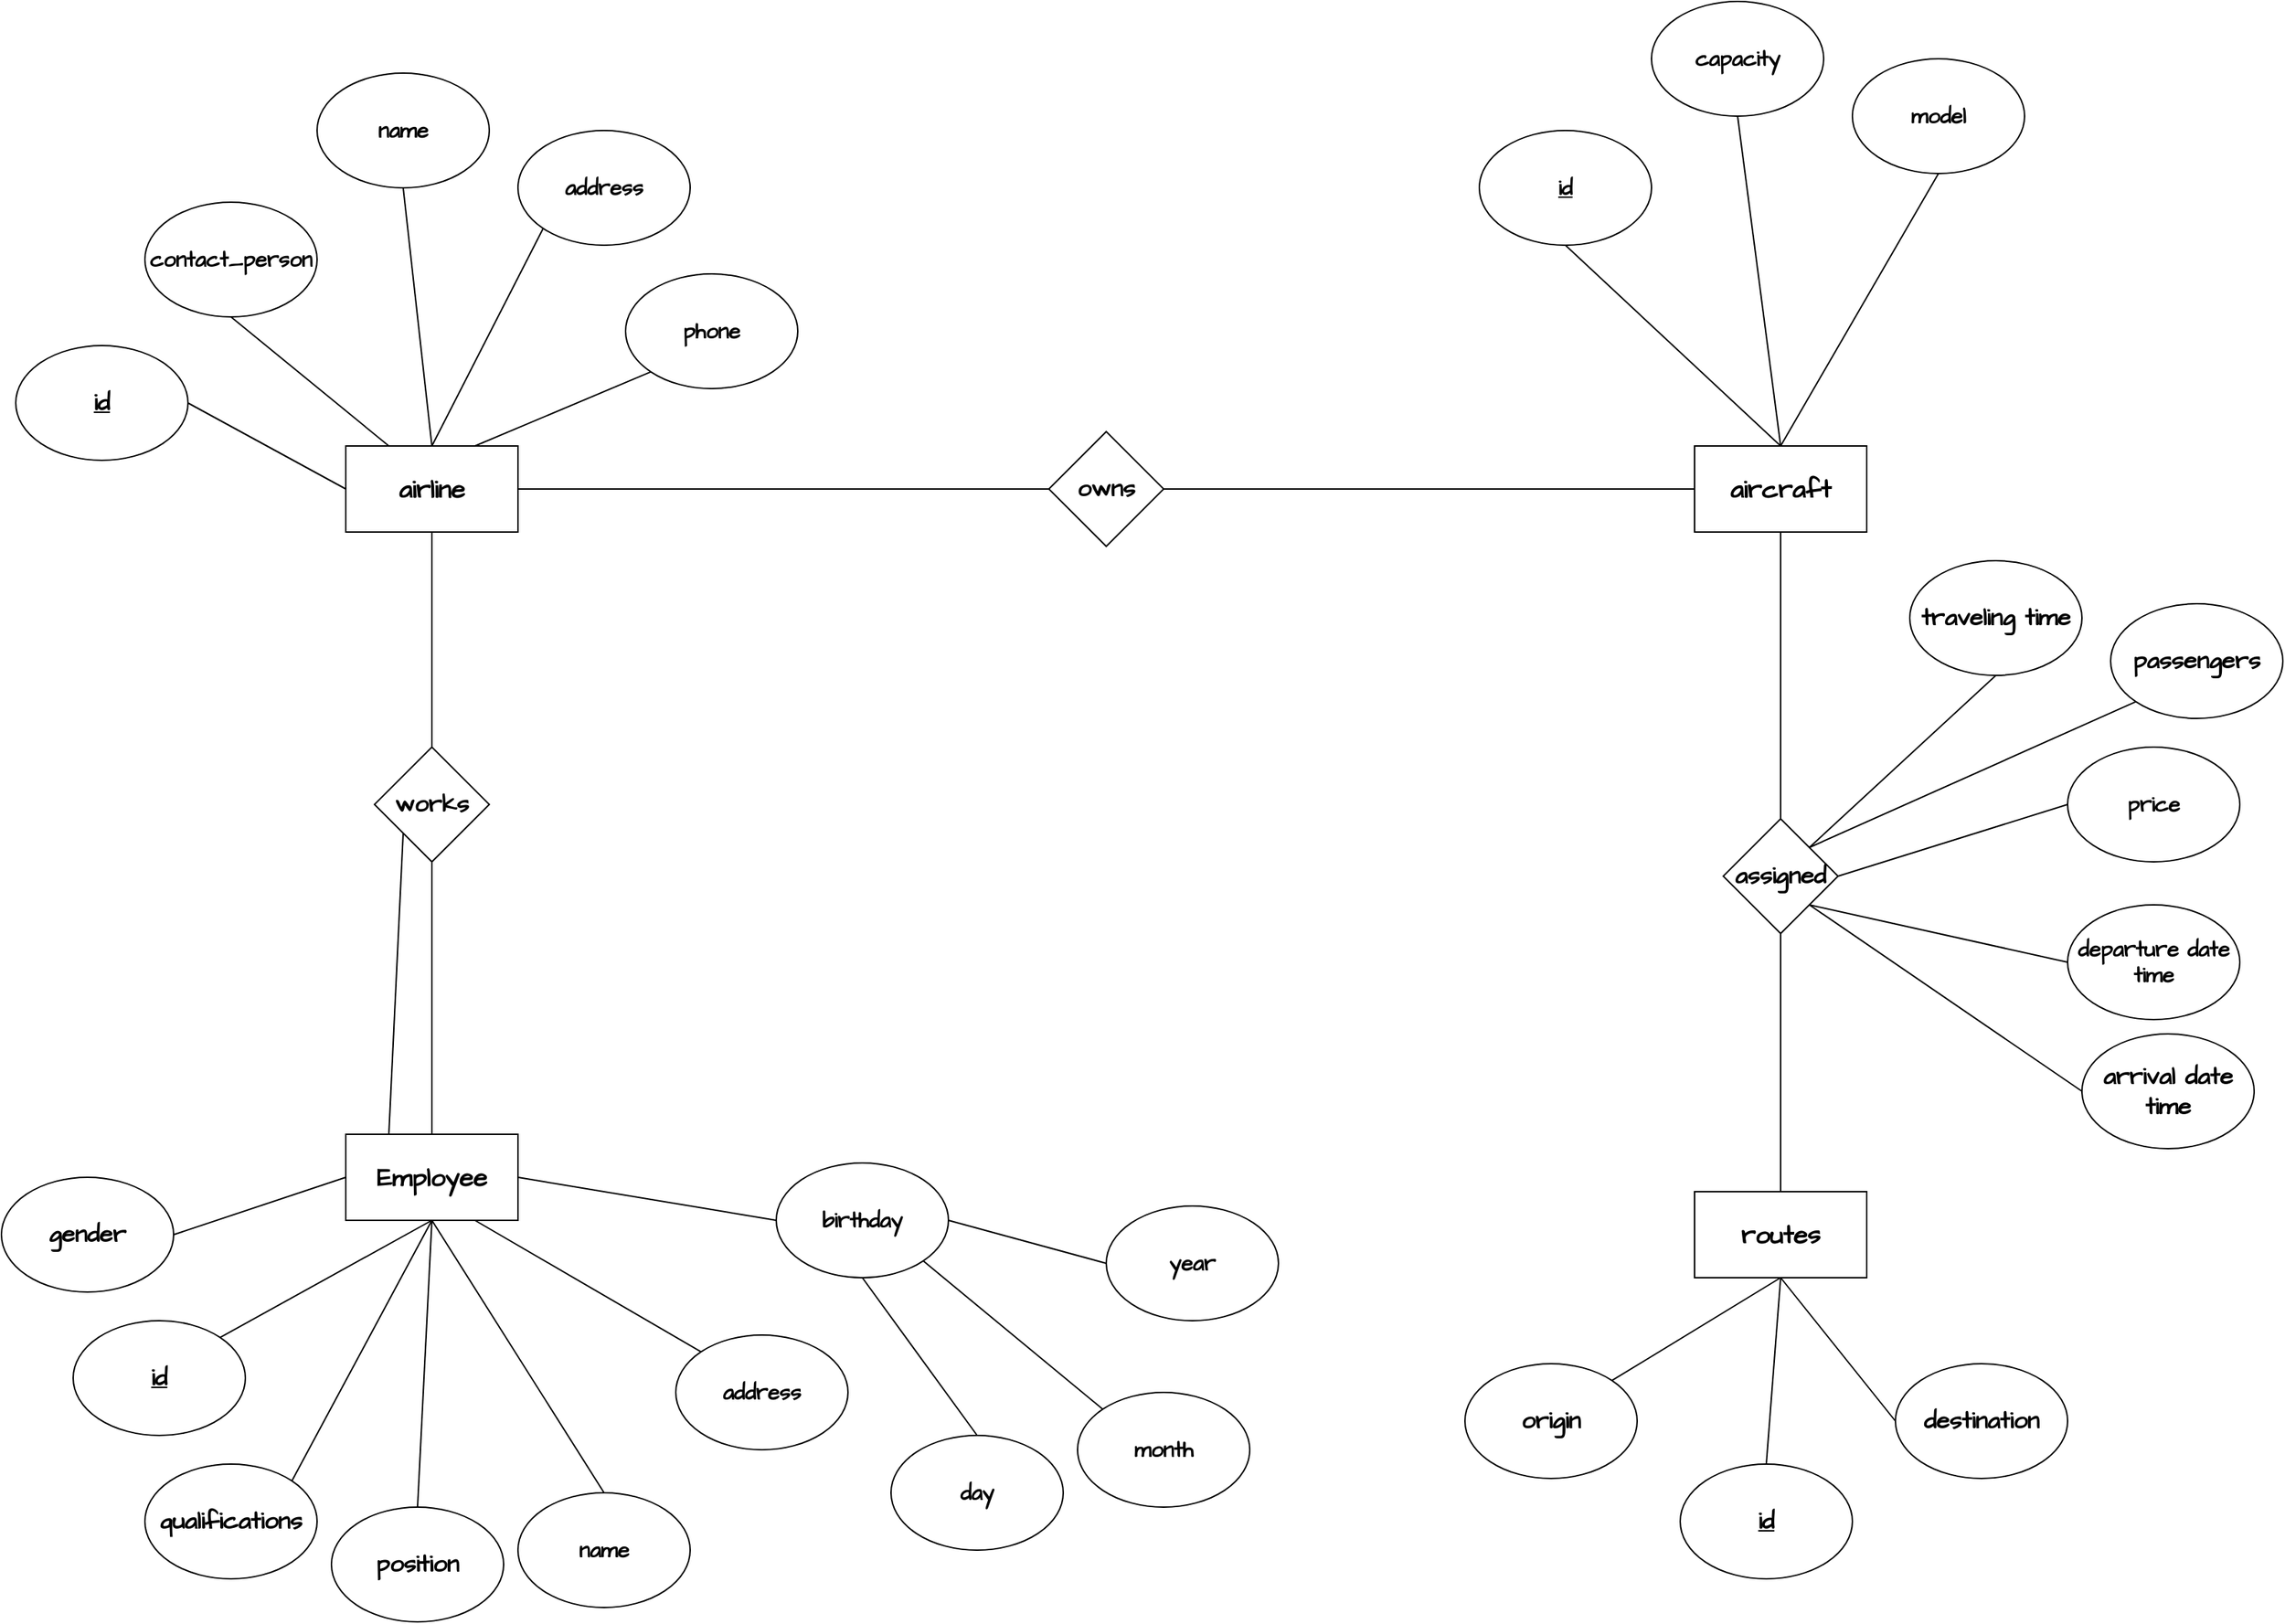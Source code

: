 <mxfile version="24.8.3">
  <diagram id="R2lEEEUBdFMjLlhIrx00" name="Page-1">
    <mxGraphModel dx="2017" dy="1732" grid="1" gridSize="10" guides="1" tooltips="1" connect="1" arrows="1" fold="1" page="1" pageScale="1" pageWidth="850" pageHeight="1100" math="0" shadow="0" extFonts="Permanent Marker^https://fonts.googleapis.com/css?family=Permanent+Marker">
      <root>
        <mxCell id="0" />
        <mxCell id="1" parent="0" />
        <mxCell id="9t7S2oEm1TQBrpZc-bR5-1" value="&lt;font size=&quot;1&quot; data-font-src=&quot;https://fonts.googleapis.com/css?family=Architects+Daughter&quot; face=&quot;Architects Daughter&quot; style=&quot;&quot;&gt;&lt;b style=&quot;font-size: 18px;&quot;&gt;airline&lt;/b&gt;&lt;/font&gt;" style="rounded=0;whiteSpace=wrap;html=1;" vertex="1" parent="1">
          <mxGeometry x="110" y="160" width="120" height="60" as="geometry" />
        </mxCell>
        <mxCell id="9t7S2oEm1TQBrpZc-bR5-2" value="&lt;font data-font-src=&quot;https://fonts.googleapis.com/css?family=Architects+Daughter&quot; face=&quot;Architects Daughter&quot; style=&quot;font-size: 17px;&quot;&gt;&lt;b&gt;&lt;u&gt;id&lt;/u&gt;&lt;/b&gt;&lt;/font&gt;" style="ellipse;whiteSpace=wrap;html=1;" vertex="1" parent="1">
          <mxGeometry x="-120" y="90" width="120" height="80" as="geometry" />
        </mxCell>
        <mxCell id="9t7S2oEm1TQBrpZc-bR5-3" value="&lt;font style=&quot;font-size: 15px;&quot; data-font-src=&quot;https://fonts.googleapis.com/css?family=Architects+Daughter&quot; face=&quot;Architects Daughter&quot;&gt;&lt;b&gt;contact_person&lt;/b&gt;&lt;/font&gt;" style="ellipse;whiteSpace=wrap;html=1;" vertex="1" parent="1">
          <mxGeometry x="-30" y="-10" width="120" height="80" as="geometry" />
        </mxCell>
        <mxCell id="9t7S2oEm1TQBrpZc-bR5-4" value="&lt;font style=&quot;font-size: 15px;&quot; data-font-src=&quot;https://fonts.googleapis.com/css?family=Architects+Daughter&quot; face=&quot;Architects Daughter&quot;&gt;&lt;b&gt;name&lt;/b&gt;&lt;/font&gt;" style="ellipse;whiteSpace=wrap;html=1;" vertex="1" parent="1">
          <mxGeometry x="90" y="-100" width="120" height="80" as="geometry" />
        </mxCell>
        <mxCell id="9t7S2oEm1TQBrpZc-bR5-5" value="&lt;font style=&quot;font-size: 15px;&quot; data-font-src=&quot;https://fonts.googleapis.com/css?family=Architects+Daughter&quot; face=&quot;Architects Daughter&quot;&gt;&lt;b&gt;address&lt;/b&gt;&lt;/font&gt;" style="ellipse;whiteSpace=wrap;html=1;" vertex="1" parent="1">
          <mxGeometry x="230" y="-60" width="120" height="80" as="geometry" />
        </mxCell>
        <mxCell id="9t7S2oEm1TQBrpZc-bR5-6" value="&lt;font style=&quot;font-size: 15px;&quot; data-font-src=&quot;https://fonts.googleapis.com/css?family=Architects+Daughter&quot; face=&quot;Architects Daughter&quot;&gt;&lt;b&gt;phone&lt;/b&gt;&lt;/font&gt;" style="ellipse;whiteSpace=wrap;html=1;" vertex="1" parent="1">
          <mxGeometry x="305" y="40" width="120" height="80" as="geometry" />
        </mxCell>
        <mxCell id="9t7S2oEm1TQBrpZc-bR5-10" value="" style="endArrow=none;html=1;rounded=0;exitX=1;exitY=0.5;exitDx=0;exitDy=0;entryX=0;entryY=0.5;entryDx=0;entryDy=0;" edge="1" parent="1" source="9t7S2oEm1TQBrpZc-bR5-2" target="9t7S2oEm1TQBrpZc-bR5-1">
          <mxGeometry width="50" height="50" relative="1" as="geometry">
            <mxPoint x="400" y="220" as="sourcePoint" />
            <mxPoint x="450" y="170" as="targetPoint" />
          </mxGeometry>
        </mxCell>
        <mxCell id="9t7S2oEm1TQBrpZc-bR5-11" value="" style="endArrow=none;html=1;rounded=0;exitX=0.5;exitY=1;exitDx=0;exitDy=0;entryX=0.25;entryY=0;entryDx=0;entryDy=0;" edge="1" parent="1" source="9t7S2oEm1TQBrpZc-bR5-3" target="9t7S2oEm1TQBrpZc-bR5-1">
          <mxGeometry width="50" height="50" relative="1" as="geometry">
            <mxPoint x="370" y="220" as="sourcePoint" />
            <mxPoint x="420" y="170" as="targetPoint" />
          </mxGeometry>
        </mxCell>
        <mxCell id="9t7S2oEm1TQBrpZc-bR5-12" value="" style="endArrow=none;html=1;rounded=0;entryX=0.5;entryY=1;entryDx=0;entryDy=0;exitX=0.5;exitY=0;exitDx=0;exitDy=0;" edge="1" parent="1" source="9t7S2oEm1TQBrpZc-bR5-1" target="9t7S2oEm1TQBrpZc-bR5-4">
          <mxGeometry width="50" height="50" relative="1" as="geometry">
            <mxPoint x="370" y="220" as="sourcePoint" />
            <mxPoint x="420" y="170" as="targetPoint" />
          </mxGeometry>
        </mxCell>
        <mxCell id="9t7S2oEm1TQBrpZc-bR5-13" value="" style="endArrow=none;html=1;rounded=0;entryX=0;entryY=1;entryDx=0;entryDy=0;" edge="1" parent="1" target="9t7S2oEm1TQBrpZc-bR5-5">
          <mxGeometry width="50" height="50" relative="1" as="geometry">
            <mxPoint x="170" y="160" as="sourcePoint" />
            <mxPoint x="420" y="170" as="targetPoint" />
          </mxGeometry>
        </mxCell>
        <mxCell id="9t7S2oEm1TQBrpZc-bR5-14" value="" style="endArrow=none;html=1;rounded=0;entryX=0;entryY=1;entryDx=0;entryDy=0;exitX=0.75;exitY=0;exitDx=0;exitDy=0;" edge="1" parent="1" source="9t7S2oEm1TQBrpZc-bR5-1" target="9t7S2oEm1TQBrpZc-bR5-6">
          <mxGeometry width="50" height="50" relative="1" as="geometry">
            <mxPoint x="370" y="220" as="sourcePoint" />
            <mxPoint x="420" y="170" as="targetPoint" />
          </mxGeometry>
        </mxCell>
        <mxCell id="9t7S2oEm1TQBrpZc-bR5-26" value="&lt;font size=&quot;1&quot; data-font-src=&quot;https://fonts.googleapis.com/css?family=Architects+Daughter&quot; face=&quot;Architects Daughter&quot; style=&quot;&quot;&gt;&lt;b style=&quot;font-size: 18px;&quot;&gt;Employee&lt;/b&gt;&lt;/font&gt;" style="rounded=0;whiteSpace=wrap;html=1;" vertex="1" parent="1">
          <mxGeometry x="110" y="640" width="120" height="60" as="geometry" />
        </mxCell>
        <mxCell id="9t7S2oEm1TQBrpZc-bR5-27" value="&lt;font data-font-src=&quot;https://fonts.googleapis.com/css?family=Architects+Daughter&quot; face=&quot;Architects Daughter&quot; style=&quot;font-size: 17px;&quot;&gt;&lt;b&gt;&lt;u&gt;id&lt;/u&gt;&lt;/b&gt;&lt;/font&gt;" style="ellipse;whiteSpace=wrap;html=1;" vertex="1" parent="1">
          <mxGeometry x="-80" y="770" width="120" height="80" as="geometry" />
        </mxCell>
        <mxCell id="9t7S2oEm1TQBrpZc-bR5-28" value="&lt;font style=&quot;font-size: 15px;&quot; data-font-src=&quot;https://fonts.googleapis.com/css?family=Architects+Daughter&quot; face=&quot;Architects Daughter&quot;&gt;&lt;b&gt;name&lt;/b&gt;&lt;/font&gt;" style="ellipse;whiteSpace=wrap;html=1;" vertex="1" parent="1">
          <mxGeometry x="230" y="890" width="120" height="80" as="geometry" />
        </mxCell>
        <mxCell id="9t7S2oEm1TQBrpZc-bR5-29" value="&lt;font style=&quot;font-size: 15px;&quot; data-font-src=&quot;https://fonts.googleapis.com/css?family=Architects+Daughter&quot; face=&quot;Architects Daughter&quot;&gt;&lt;b&gt;address&lt;/b&gt;&lt;/font&gt;" style="ellipse;whiteSpace=wrap;html=1;" vertex="1" parent="1">
          <mxGeometry x="340" y="780" width="120" height="80" as="geometry" />
        </mxCell>
        <mxCell id="9t7S2oEm1TQBrpZc-bR5-30" value="&lt;font style=&quot;font-size: 15px;&quot; data-font-src=&quot;https://fonts.googleapis.com/css?family=Architects+Daughter&quot; face=&quot;Architects Daughter&quot;&gt;&lt;b&gt;birthday&lt;/b&gt;&lt;/font&gt;" style="ellipse;whiteSpace=wrap;html=1;" vertex="1" parent="1">
          <mxGeometry x="410" y="660" width="120" height="80" as="geometry" />
        </mxCell>
        <mxCell id="9t7S2oEm1TQBrpZc-bR5-32" value="&lt;font data-font-src=&quot;https://fonts.googleapis.com/css?family=Architects+Daughter&quot; face=&quot;Architects Daughter&quot; style=&quot;font-size: 17px;&quot;&gt;&lt;b&gt;gender&lt;/b&gt;&lt;/font&gt;" style="ellipse;whiteSpace=wrap;html=1;" vertex="1" parent="1">
          <mxGeometry x="-130" y="670" width="120" height="80" as="geometry" />
        </mxCell>
        <mxCell id="9t7S2oEm1TQBrpZc-bR5-33" value="&lt;font data-font-src=&quot;https://fonts.googleapis.com/css?family=Architects+Daughter&quot; face=&quot;Architects Daughter&quot; style=&quot;font-size: 17px;&quot;&gt;&lt;b&gt;position&lt;/b&gt;&lt;/font&gt;" style="ellipse;whiteSpace=wrap;html=1;" vertex="1" parent="1">
          <mxGeometry x="100" y="900" width="120" height="80" as="geometry" />
        </mxCell>
        <mxCell id="9t7S2oEm1TQBrpZc-bR5-34" value="&lt;font style=&quot;font-size: 15px;&quot; data-font-src=&quot;https://fonts.googleapis.com/css?family=Architects+Daughter&quot; face=&quot;Architects Daughter&quot;&gt;&lt;b&gt;day&lt;/b&gt;&lt;/font&gt;" style="ellipse;whiteSpace=wrap;html=1;" vertex="1" parent="1">
          <mxGeometry x="490" y="850" width="120" height="80" as="geometry" />
        </mxCell>
        <mxCell id="9t7S2oEm1TQBrpZc-bR5-35" value="&lt;font style=&quot;font-size: 15px;&quot; data-font-src=&quot;https://fonts.googleapis.com/css?family=Architects+Daughter&quot; face=&quot;Architects Daughter&quot;&gt;&lt;b&gt;month&lt;/b&gt;&lt;/font&gt;" style="ellipse;whiteSpace=wrap;html=1;" vertex="1" parent="1">
          <mxGeometry x="620" y="820" width="120" height="80" as="geometry" />
        </mxCell>
        <mxCell id="9t7S2oEm1TQBrpZc-bR5-37" value="&lt;font style=&quot;font-size: 15px;&quot; data-font-src=&quot;https://fonts.googleapis.com/css?family=Architects+Daughter&quot; face=&quot;Architects Daughter&quot;&gt;&lt;b&gt;year&lt;/b&gt;&lt;/font&gt;" style="ellipse;whiteSpace=wrap;html=1;" vertex="1" parent="1">
          <mxGeometry x="640" y="690" width="120" height="80" as="geometry" />
        </mxCell>
        <mxCell id="9t7S2oEm1TQBrpZc-bR5-39" value="" style="endArrow=none;html=1;rounded=0;entryX=1;entryY=0.5;entryDx=0;entryDy=0;exitX=0;exitY=0.5;exitDx=0;exitDy=0;" edge="1" parent="1" source="9t7S2oEm1TQBrpZc-bR5-30" target="9t7S2oEm1TQBrpZc-bR5-26">
          <mxGeometry width="50" height="50" relative="1" as="geometry">
            <mxPoint x="60" y="710" as="sourcePoint" />
            <mxPoint x="110" y="660" as="targetPoint" />
          </mxGeometry>
        </mxCell>
        <mxCell id="9t7S2oEm1TQBrpZc-bR5-40" value="" style="endArrow=none;html=1;rounded=0;entryX=0.75;entryY=1;entryDx=0;entryDy=0;exitX=0;exitY=0;exitDx=0;exitDy=0;" edge="1" parent="1" source="9t7S2oEm1TQBrpZc-bR5-29" target="9t7S2oEm1TQBrpZc-bR5-26">
          <mxGeometry width="50" height="50" relative="1" as="geometry">
            <mxPoint x="60" y="710" as="sourcePoint" />
            <mxPoint x="110" y="660" as="targetPoint" />
          </mxGeometry>
        </mxCell>
        <mxCell id="9t7S2oEm1TQBrpZc-bR5-41" value="" style="endArrow=none;html=1;rounded=0;entryX=0.5;entryY=1;entryDx=0;entryDy=0;exitX=0.5;exitY=0;exitDx=0;exitDy=0;entryPerimeter=0;" edge="1" parent="1" source="9t7S2oEm1TQBrpZc-bR5-28" target="9t7S2oEm1TQBrpZc-bR5-26">
          <mxGeometry width="50" height="50" relative="1" as="geometry">
            <mxPoint x="328" y="802" as="sourcePoint" />
            <mxPoint x="170" y="710" as="targetPoint" />
          </mxGeometry>
        </mxCell>
        <mxCell id="9t7S2oEm1TQBrpZc-bR5-43" value="" style="endArrow=none;html=1;rounded=0;entryX=0.5;entryY=1;entryDx=0;entryDy=0;exitX=0.5;exitY=0;exitDx=0;exitDy=0;" edge="1" parent="1" source="9t7S2oEm1TQBrpZc-bR5-33" target="9t7S2oEm1TQBrpZc-bR5-26">
          <mxGeometry width="50" height="50" relative="1" as="geometry">
            <mxPoint x="240" y="900" as="sourcePoint" />
            <mxPoint x="120" y="710" as="targetPoint" />
          </mxGeometry>
        </mxCell>
        <mxCell id="9t7S2oEm1TQBrpZc-bR5-44" value="" style="endArrow=none;html=1;rounded=0;entryX=0.5;entryY=1;entryDx=0;entryDy=0;exitX=1;exitY=0;exitDx=0;exitDy=0;" edge="1" parent="1" source="9t7S2oEm1TQBrpZc-bR5-27" target="9t7S2oEm1TQBrpZc-bR5-26">
          <mxGeometry width="50" height="50" relative="1" as="geometry">
            <mxPoint x="130" y="900" as="sourcePoint" />
            <mxPoint x="10" y="710" as="targetPoint" />
          </mxGeometry>
        </mxCell>
        <mxCell id="9t7S2oEm1TQBrpZc-bR5-45" value="" style="endArrow=none;html=1;rounded=0;entryX=0;entryY=0.5;entryDx=0;entryDy=0;exitX=1;exitY=0.5;exitDx=0;exitDy=0;" edge="1" parent="1" source="9t7S2oEm1TQBrpZc-bR5-32" target="9t7S2oEm1TQBrpZc-bR5-26">
          <mxGeometry width="50" height="50" relative="1" as="geometry">
            <mxPoint x="-10" y="770" as="sourcePoint" />
            <mxPoint x="-130" y="580" as="targetPoint" />
          </mxGeometry>
        </mxCell>
        <mxCell id="9t7S2oEm1TQBrpZc-bR5-46" value="" style="endArrow=none;html=1;rounded=0;entryX=1;entryY=0.5;entryDx=0;entryDy=0;exitX=0;exitY=0.5;exitDx=0;exitDy=0;" edge="1" parent="1" source="9t7S2oEm1TQBrpZc-bR5-37" target="9t7S2oEm1TQBrpZc-bR5-30">
          <mxGeometry width="50" height="50" relative="1" as="geometry">
            <mxPoint x="678" y="776.14" as="sourcePoint" />
            <mxPoint x="520" y="684.14" as="targetPoint" />
          </mxGeometry>
        </mxCell>
        <mxCell id="9t7S2oEm1TQBrpZc-bR5-47" value="" style="endArrow=none;html=1;rounded=0;entryX=1;entryY=1;entryDx=0;entryDy=0;exitX=0;exitY=0;exitDx=0;exitDy=0;" edge="1" parent="1" source="9t7S2oEm1TQBrpZc-bR5-35" target="9t7S2oEm1TQBrpZc-bR5-30">
          <mxGeometry width="50" height="50" relative="1" as="geometry">
            <mxPoint x="629" y="842" as="sourcePoint" />
            <mxPoint x="471" y="750" as="targetPoint" />
          </mxGeometry>
        </mxCell>
        <mxCell id="9t7S2oEm1TQBrpZc-bR5-48" value="" style="endArrow=none;html=1;rounded=0;entryX=0.5;entryY=1;entryDx=0;entryDy=0;exitX=0.5;exitY=0;exitDx=0;exitDy=0;" edge="1" parent="1" source="9t7S2oEm1TQBrpZc-bR5-34" target="9t7S2oEm1TQBrpZc-bR5-30">
          <mxGeometry width="50" height="50" relative="1" as="geometry">
            <mxPoint x="598" y="890" as="sourcePoint" />
            <mxPoint x="440" y="798" as="targetPoint" />
          </mxGeometry>
        </mxCell>
        <mxCell id="9t7S2oEm1TQBrpZc-bR5-49" value="&lt;font data-font-src=&quot;https://fonts.googleapis.com/css?family=Architects+Daughter&quot; face=&quot;Architects Daughter&quot; style=&quot;font-size: 17px;&quot;&gt;&lt;b&gt;qualifications&lt;/b&gt;&lt;/font&gt;" style="ellipse;whiteSpace=wrap;html=1;" vertex="1" parent="1">
          <mxGeometry x="-30" y="870" width="120" height="80" as="geometry" />
        </mxCell>
        <mxCell id="9t7S2oEm1TQBrpZc-bR5-50" value="" style="endArrow=none;html=1;rounded=0;entryX=0.5;entryY=1;entryDx=0;entryDy=0;exitX=1;exitY=0;exitDx=0;exitDy=0;" edge="1" parent="1" source="9t7S2oEm1TQBrpZc-bR5-49" target="9t7S2oEm1TQBrpZc-bR5-26">
          <mxGeometry width="50" height="50" relative="1" as="geometry">
            <mxPoint x="120" y="890" as="sourcePoint" />
            <mxPoint x="130" y="690" as="targetPoint" />
          </mxGeometry>
        </mxCell>
        <mxCell id="9t7S2oEm1TQBrpZc-bR5-52" value="&lt;font data-font-src=&quot;https://fonts.googleapis.com/css?family=Architects+Daughter&quot; face=&quot;Architects Daughter&quot; style=&quot;font-size: 17px;&quot;&gt;&lt;b&gt;works&lt;/b&gt;&lt;/font&gt;" style="rhombus;whiteSpace=wrap;html=1;" vertex="1" parent="1">
          <mxGeometry x="130" y="370" width="80" height="80" as="geometry" />
        </mxCell>
        <mxCell id="9t7S2oEm1TQBrpZc-bR5-53" value="" style="endArrow=none;html=1;rounded=0;entryX=0.5;entryY=1;entryDx=0;entryDy=0;exitX=0.5;exitY=0;exitDx=0;exitDy=0;" edge="1" parent="1" source="9t7S2oEm1TQBrpZc-bR5-52" target="9t7S2oEm1TQBrpZc-bR5-1">
          <mxGeometry width="50" height="50" relative="1" as="geometry">
            <mxPoint x="190" y="580" as="sourcePoint" />
            <mxPoint x="240" y="530" as="targetPoint" />
          </mxGeometry>
        </mxCell>
        <mxCell id="9t7S2oEm1TQBrpZc-bR5-54" value="" style="endArrow=none;html=1;rounded=0;entryX=0.5;entryY=1;entryDx=0;entryDy=0;exitX=0.5;exitY=0;exitDx=0;exitDy=0;" edge="1" parent="1" source="9t7S2oEm1TQBrpZc-bR5-26" target="9t7S2oEm1TQBrpZc-bR5-52">
          <mxGeometry width="50" height="50" relative="1" as="geometry">
            <mxPoint x="190" y="580" as="sourcePoint" />
            <mxPoint x="240" y="530" as="targetPoint" />
          </mxGeometry>
        </mxCell>
        <mxCell id="9t7S2oEm1TQBrpZc-bR5-55" value="" style="endArrow=none;html=1;rounded=0;entryX=0;entryY=1;entryDx=0;entryDy=0;exitX=0.25;exitY=0;exitDx=0;exitDy=0;" edge="1" parent="1" source="9t7S2oEm1TQBrpZc-bR5-26" target="9t7S2oEm1TQBrpZc-bR5-52">
          <mxGeometry width="50" height="50" relative="1" as="geometry">
            <mxPoint x="140" y="630" as="sourcePoint" />
            <mxPoint x="240" y="530" as="targetPoint" />
          </mxGeometry>
        </mxCell>
        <mxCell id="9t7S2oEm1TQBrpZc-bR5-56" value="&lt;font size=&quot;1&quot; data-font-src=&quot;https://fonts.googleapis.com/css?family=Architects+Daughter&quot; face=&quot;Architects Daughter&quot; style=&quot;&quot;&gt;&lt;b style=&quot;font-size: 18px;&quot;&gt;aircraft&lt;/b&gt;&lt;/font&gt;" style="rounded=0;whiteSpace=wrap;html=1;" vertex="1" parent="1">
          <mxGeometry x="1050" y="160" width="120" height="60" as="geometry" />
        </mxCell>
        <mxCell id="9t7S2oEm1TQBrpZc-bR5-58" value="&lt;font style=&quot;font-size: 15px;&quot; data-font-src=&quot;https://fonts.googleapis.com/css?family=Architects+Daughter&quot; face=&quot;Architects Daughter&quot;&gt;&lt;b&gt;&lt;u&gt;id&lt;/u&gt;&lt;/b&gt;&lt;/font&gt;" style="ellipse;whiteSpace=wrap;html=1;" vertex="1" parent="1">
          <mxGeometry x="900" y="-60" width="120" height="80" as="geometry" />
        </mxCell>
        <mxCell id="9t7S2oEm1TQBrpZc-bR5-59" value="&lt;font style=&quot;font-size: 15px;&quot; data-font-src=&quot;https://fonts.googleapis.com/css?family=Architects+Daughter&quot; face=&quot;Architects Daughter&quot;&gt;&lt;b&gt;capacity&lt;/b&gt;&lt;/font&gt;" style="ellipse;whiteSpace=wrap;html=1;" vertex="1" parent="1">
          <mxGeometry x="1020" y="-150" width="120" height="80" as="geometry" />
        </mxCell>
        <mxCell id="9t7S2oEm1TQBrpZc-bR5-60" value="&lt;font style=&quot;font-size: 15px;&quot; data-font-src=&quot;https://fonts.googleapis.com/css?family=Architects+Daughter&quot; face=&quot;Architects Daughter&quot;&gt;&lt;b&gt;model&lt;/b&gt;&lt;/font&gt;" style="ellipse;whiteSpace=wrap;html=1;" vertex="1" parent="1">
          <mxGeometry x="1160" y="-110" width="120" height="80" as="geometry" />
        </mxCell>
        <mxCell id="9t7S2oEm1TQBrpZc-bR5-62" value="" style="endArrow=none;html=1;rounded=0;entryX=0.5;entryY=1;entryDx=0;entryDy=0;exitX=0.5;exitY=0;exitDx=0;exitDy=0;" edge="1" parent="1" source="9t7S2oEm1TQBrpZc-bR5-56" target="9t7S2oEm1TQBrpZc-bR5-58">
          <mxGeometry width="50" height="50" relative="1" as="geometry">
            <mxPoint x="942.43" y="151.72" as="sourcePoint" />
            <mxPoint x="1020.43" y="-0.28" as="targetPoint" />
          </mxGeometry>
        </mxCell>
        <mxCell id="9t7S2oEm1TQBrpZc-bR5-63" value="" style="endArrow=none;html=1;rounded=0;entryX=0.5;entryY=1;entryDx=0;entryDy=0;exitX=0.5;exitY=0;exitDx=0;exitDy=0;" edge="1" parent="1" source="9t7S2oEm1TQBrpZc-bR5-56" target="9t7S2oEm1TQBrpZc-bR5-59">
          <mxGeometry width="50" height="50" relative="1" as="geometry">
            <mxPoint x="1190" y="140" as="sourcePoint" />
            <mxPoint x="1070" as="targetPoint" />
          </mxGeometry>
        </mxCell>
        <mxCell id="9t7S2oEm1TQBrpZc-bR5-64" value="" style="endArrow=none;html=1;rounded=0;exitX=0.5;exitY=0;exitDx=0;exitDy=0;entryX=0.5;entryY=1;entryDx=0;entryDy=0;" edge="1" parent="1" source="9t7S2oEm1TQBrpZc-bR5-56" target="9t7S2oEm1TQBrpZc-bR5-60">
          <mxGeometry width="50" height="50" relative="1" as="geometry">
            <mxPoint x="1200" y="150" as="sourcePoint" />
            <mxPoint x="1220" y="-20" as="targetPoint" />
          </mxGeometry>
        </mxCell>
        <mxCell id="9t7S2oEm1TQBrpZc-bR5-65" value="&lt;font data-font-src=&quot;https://fonts.googleapis.com/css?family=Architects+Daughter&quot; face=&quot;Architects Daughter&quot; style=&quot;font-size: 17px;&quot;&gt;&lt;b&gt;owns&lt;/b&gt;&lt;/font&gt;" style="rhombus;whiteSpace=wrap;html=1;" vertex="1" parent="1">
          <mxGeometry x="600" y="150" width="80" height="80" as="geometry" />
        </mxCell>
        <mxCell id="9t7S2oEm1TQBrpZc-bR5-66" value="" style="endArrow=none;html=1;rounded=0;entryX=0;entryY=0.5;entryDx=0;entryDy=0;exitX=1;exitY=0.5;exitDx=0;exitDy=0;" edge="1" parent="1" source="9t7S2oEm1TQBrpZc-bR5-1" target="9t7S2oEm1TQBrpZc-bR5-65">
          <mxGeometry width="50" height="50" relative="1" as="geometry">
            <mxPoint x="390" y="430" as="sourcePoint" />
            <mxPoint x="440" y="380" as="targetPoint" />
          </mxGeometry>
        </mxCell>
        <mxCell id="9t7S2oEm1TQBrpZc-bR5-67" value="" style="endArrow=none;html=1;rounded=0;entryX=0;entryY=0.5;entryDx=0;entryDy=0;exitX=1;exitY=0.5;exitDx=0;exitDy=0;" edge="1" parent="1" source="9t7S2oEm1TQBrpZc-bR5-65" target="9t7S2oEm1TQBrpZc-bR5-56">
          <mxGeometry width="50" height="50" relative="1" as="geometry">
            <mxPoint x="710" y="180" as="sourcePoint" />
            <mxPoint x="1080" y="180" as="targetPoint" />
          </mxGeometry>
        </mxCell>
        <mxCell id="9t7S2oEm1TQBrpZc-bR5-68" value="&lt;font size=&quot;1&quot; data-font-src=&quot;https://fonts.googleapis.com/css?family=Architects+Daughter&quot; face=&quot;Architects Daughter&quot; style=&quot;&quot;&gt;&lt;b style=&quot;font-size: 18px;&quot;&gt;routes&lt;/b&gt;&lt;/font&gt;" style="rounded=0;whiteSpace=wrap;html=1;" vertex="1" parent="1">
          <mxGeometry x="1050" y="680" width="120" height="60" as="geometry" />
        </mxCell>
        <mxCell id="9t7S2oEm1TQBrpZc-bR5-69" value="&lt;font data-font-src=&quot;https://fonts.googleapis.com/css?family=Architects+Daughter&quot; face=&quot;Architects Daughter&quot; style=&quot;font-size: 17px;&quot;&gt;&lt;b&gt;assigned&lt;/b&gt;&lt;/font&gt;" style="rhombus;whiteSpace=wrap;html=1;" vertex="1" parent="1">
          <mxGeometry x="1070" y="420" width="80" height="80" as="geometry" />
        </mxCell>
        <mxCell id="9t7S2oEm1TQBrpZc-bR5-70" value="" style="endArrow=none;html=1;rounded=0;entryX=0.5;entryY=1;entryDx=0;entryDy=0;exitX=0.5;exitY=0;exitDx=0;exitDy=0;" edge="1" parent="1" source="9t7S2oEm1TQBrpZc-bR5-69" target="9t7S2oEm1TQBrpZc-bR5-56">
          <mxGeometry width="50" height="50" relative="1" as="geometry">
            <mxPoint x="760" y="610" as="sourcePoint" />
            <mxPoint x="810" y="560" as="targetPoint" />
          </mxGeometry>
        </mxCell>
        <mxCell id="9t7S2oEm1TQBrpZc-bR5-71" value="" style="endArrow=none;html=1;rounded=0;entryX=0.5;entryY=1;entryDx=0;entryDy=0;exitX=0.5;exitY=0;exitDx=0;exitDy=0;" edge="1" parent="1" source="9t7S2oEm1TQBrpZc-bR5-68" target="9t7S2oEm1TQBrpZc-bR5-69">
          <mxGeometry width="50" height="50" relative="1" as="geometry">
            <mxPoint x="760" y="610" as="sourcePoint" />
            <mxPoint x="810" y="560" as="targetPoint" />
          </mxGeometry>
        </mxCell>
        <mxCell id="9t7S2oEm1TQBrpZc-bR5-72" value="&lt;font data-font-src=&quot;https://fonts.googleapis.com/css?family=Architects+Daughter&quot; face=&quot;Architects Daughter&quot; style=&quot;font-size: 17px;&quot;&gt;&lt;b&gt;passengers&lt;/b&gt;&lt;/font&gt;" style="ellipse;whiteSpace=wrap;html=1;" vertex="1" parent="1">
          <mxGeometry x="1340" y="270" width="120" height="80" as="geometry" />
        </mxCell>
        <mxCell id="9t7S2oEm1TQBrpZc-bR5-73" value="&lt;font style=&quot;font-size: 15px;&quot; data-font-src=&quot;https://fonts.googleapis.com/css?family=Architects+Daughter&quot; face=&quot;Architects Daughter&quot;&gt;&lt;b&gt;price&lt;/b&gt;&lt;/font&gt;" style="ellipse;whiteSpace=wrap;html=1;" vertex="1" parent="1">
          <mxGeometry x="1310" y="370" width="120" height="80" as="geometry" />
        </mxCell>
        <mxCell id="9t7S2oEm1TQBrpZc-bR5-74" value="&lt;font face=&quot;Architects Daughter&quot;&gt;&lt;span style=&quot;font-size: 15px;&quot;&gt;&lt;b&gt;departure date time&lt;/b&gt;&lt;/span&gt;&lt;/font&gt;" style="ellipse;whiteSpace=wrap;html=1;" vertex="1" parent="1">
          <mxGeometry x="1310" y="480" width="120" height="80" as="geometry" />
        </mxCell>
        <mxCell id="9t7S2oEm1TQBrpZc-bR5-75" value="&lt;span id=&quot;docs-internal-guid-20065bb7-7fff-2f70-83fb-76d57429f38e&quot;&gt;&lt;span style=&quot;background-color: transparent; font-variant-numeric: normal; font-variant-east-asian: normal; font-variant-alternates: normal; font-variant-position: normal; vertical-align: baseline; white-space-collapse: preserve;&quot;&gt;&lt;font data-font-src=&quot;https://fonts.googleapis.com/css?family=Architects+Daughter&quot; face=&quot;Architects Daughter&quot; style=&quot;font-size: 17px;&quot;&gt;&lt;b&gt;arrival date time&lt;/b&gt;&lt;/font&gt;&lt;/span&gt;&lt;/span&gt;" style="ellipse;whiteSpace=wrap;html=1;" vertex="1" parent="1">
          <mxGeometry x="1320" y="570" width="120" height="80" as="geometry" />
        </mxCell>
        <mxCell id="9t7S2oEm1TQBrpZc-bR5-76" value="&lt;span id=&quot;docs-internal-guid-20065bb7-7fff-2f70-83fb-76d57429f38e&quot;&gt;&lt;span style=&quot;background-color: transparent; font-variant-numeric: normal; font-variant-east-asian: normal; font-variant-alternates: normal; font-variant-position: normal; vertical-align: baseline; white-space-collapse: preserve;&quot;&gt;&lt;font data-font-src=&quot;https://fonts.googleapis.com/css?family=Architects+Daughter&quot; face=&quot;Architects Daughter&quot; style=&quot;font-size: 17px;&quot;&gt;&lt;b&gt;traveling time&lt;/b&gt;&lt;/font&gt;&lt;/span&gt;&lt;/span&gt;" style="ellipse;whiteSpace=wrap;html=1;" vertex="1" parent="1">
          <mxGeometry x="1200" y="240" width="120" height="80" as="geometry" />
        </mxCell>
        <mxCell id="9t7S2oEm1TQBrpZc-bR5-80" value="" style="endArrow=none;html=1;rounded=0;entryX=1;entryY=0;entryDx=0;entryDy=0;exitX=0;exitY=1;exitDx=0;exitDy=0;" edge="1" parent="1" source="9t7S2oEm1TQBrpZc-bR5-72" target="9t7S2oEm1TQBrpZc-bR5-69">
          <mxGeometry width="50" height="50" relative="1" as="geometry">
            <mxPoint x="840" y="520" as="sourcePoint" />
            <mxPoint x="1360" y="370" as="targetPoint" />
          </mxGeometry>
        </mxCell>
        <mxCell id="9t7S2oEm1TQBrpZc-bR5-81" value="" style="endArrow=none;html=1;rounded=0;entryX=1;entryY=0.5;entryDx=0;entryDy=0;exitX=0;exitY=0.5;exitDx=0;exitDy=0;" edge="1" parent="1" source="9t7S2oEm1TQBrpZc-bR5-73" target="9t7S2oEm1TQBrpZc-bR5-69">
          <mxGeometry width="50" height="50" relative="1" as="geometry">
            <mxPoint x="840" y="520" as="sourcePoint" />
            <mxPoint x="1390" y="370" as="targetPoint" />
          </mxGeometry>
        </mxCell>
        <mxCell id="9t7S2oEm1TQBrpZc-bR5-82" value="" style="endArrow=none;html=1;rounded=0;entryX=1;entryY=1;entryDx=0;entryDy=0;exitX=0;exitY=0.5;exitDx=0;exitDy=0;" edge="1" parent="1" source="9t7S2oEm1TQBrpZc-bR5-74" target="9t7S2oEm1TQBrpZc-bR5-69">
          <mxGeometry width="50" height="50" relative="1" as="geometry">
            <mxPoint x="840" y="520" as="sourcePoint" />
            <mxPoint x="1390" y="370" as="targetPoint" />
          </mxGeometry>
        </mxCell>
        <mxCell id="9t7S2oEm1TQBrpZc-bR5-83" value="" style="endArrow=none;html=1;rounded=0;entryX=1;entryY=1;entryDx=0;entryDy=0;exitX=0;exitY=0.5;exitDx=0;exitDy=0;" edge="1" parent="1" source="9t7S2oEm1TQBrpZc-bR5-75" target="9t7S2oEm1TQBrpZc-bR5-69">
          <mxGeometry width="50" height="50" relative="1" as="geometry">
            <mxPoint x="840" y="520" as="sourcePoint" />
            <mxPoint x="1390" y="370" as="targetPoint" />
          </mxGeometry>
        </mxCell>
        <mxCell id="9t7S2oEm1TQBrpZc-bR5-84" value="" style="endArrow=none;html=1;rounded=0;entryX=1;entryY=0;entryDx=0;entryDy=0;exitX=0.5;exitY=1;exitDx=0;exitDy=0;" edge="1" parent="1" source="9t7S2oEm1TQBrpZc-bR5-76" target="9t7S2oEm1TQBrpZc-bR5-69">
          <mxGeometry width="50" height="50" relative="1" as="geometry">
            <mxPoint x="1670" y="490" as="sourcePoint" />
            <mxPoint x="1390" y="370" as="targetPoint" />
          </mxGeometry>
        </mxCell>
        <mxCell id="9t7S2oEm1TQBrpZc-bR5-85" value="&lt;font data-font-src=&quot;https://fonts.googleapis.com/css?family=Architects+Daughter&quot; face=&quot;Architects Daughter&quot; style=&quot;font-size: 17px;&quot;&gt;&lt;b&gt;&lt;u&gt;id&lt;/u&gt;&lt;/b&gt;&lt;/font&gt;" style="ellipse;whiteSpace=wrap;html=1;" vertex="1" parent="1">
          <mxGeometry x="1040" y="870" width="120" height="80" as="geometry" />
        </mxCell>
        <mxCell id="9t7S2oEm1TQBrpZc-bR5-86" value="&lt;font data-font-src=&quot;https://fonts.googleapis.com/css?family=Architects+Daughter&quot; face=&quot;Architects Daughter&quot; style=&quot;font-size: 17px;&quot;&gt;&lt;b&gt;origin&lt;/b&gt;&lt;/font&gt;" style="ellipse;whiteSpace=wrap;html=1;" vertex="1" parent="1">
          <mxGeometry x="890" y="800" width="120" height="80" as="geometry" />
        </mxCell>
        <mxCell id="9t7S2oEm1TQBrpZc-bR5-87" value="&lt;font data-font-src=&quot;https://fonts.googleapis.com/css?family=Architects+Daughter&quot; face=&quot;Architects Daughter&quot; style=&quot;font-size: 17px;&quot;&gt;&lt;b&gt;destination&lt;/b&gt;&lt;/font&gt;" style="ellipse;whiteSpace=wrap;html=1;" vertex="1" parent="1">
          <mxGeometry x="1190" y="800" width="120" height="80" as="geometry" />
        </mxCell>
        <mxCell id="9t7S2oEm1TQBrpZc-bR5-88" value="" style="endArrow=none;html=1;rounded=0;entryX=0.5;entryY=1;entryDx=0;entryDy=0;exitX=1;exitY=0;exitDx=0;exitDy=0;" edge="1" parent="1" source="9t7S2oEm1TQBrpZc-bR5-86" target="9t7S2oEm1TQBrpZc-bR5-68">
          <mxGeometry width="50" height="50" relative="1" as="geometry">
            <mxPoint x="1060" y="810" as="sourcePoint" />
            <mxPoint x="1110" y="760" as="targetPoint" />
          </mxGeometry>
        </mxCell>
        <mxCell id="9t7S2oEm1TQBrpZc-bR5-92" value="" style="endArrow=none;html=1;rounded=0;entryX=0.5;entryY=1;entryDx=0;entryDy=0;exitX=0.5;exitY=0;exitDx=0;exitDy=0;" edge="1" parent="1" source="9t7S2oEm1TQBrpZc-bR5-85" target="9t7S2oEm1TQBrpZc-bR5-68">
          <mxGeometry width="50" height="50" relative="1" as="geometry">
            <mxPoint x="1009.57" y="850.28" as="sourcePoint" />
            <mxPoint x="1127.57" y="778.28" as="targetPoint" />
          </mxGeometry>
        </mxCell>
        <mxCell id="9t7S2oEm1TQBrpZc-bR5-93" value="" style="endArrow=none;html=1;rounded=0;entryX=0.5;entryY=1;entryDx=0;entryDy=0;exitX=0;exitY=0.5;exitDx=0;exitDy=0;" edge="1" parent="1" source="9t7S2oEm1TQBrpZc-bR5-87" target="9t7S2oEm1TQBrpZc-bR5-68">
          <mxGeometry width="50" height="50" relative="1" as="geometry">
            <mxPoint x="1170" y="860" as="sourcePoint" />
            <mxPoint x="1180" y="730" as="targetPoint" />
          </mxGeometry>
        </mxCell>
      </root>
    </mxGraphModel>
  </diagram>
</mxfile>

